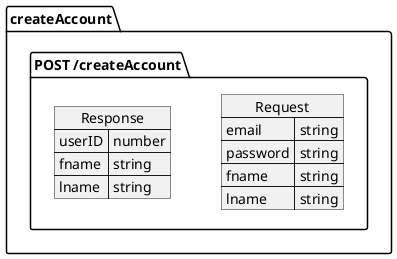 @startuml createAccountEndpoint
package createAccount {
    package "POST /createAccount" {
        json "Request" as POSTCreateAccountReq {
            "email": "string",
            "password": "string",
            "fname": "string",
            "lname": "string"
        }
        json "Response" as POSTCreateAccountResp {
            "userID": "number",
            "fname": "string",
            "lname": "string"
        }
    }
}

@enduml